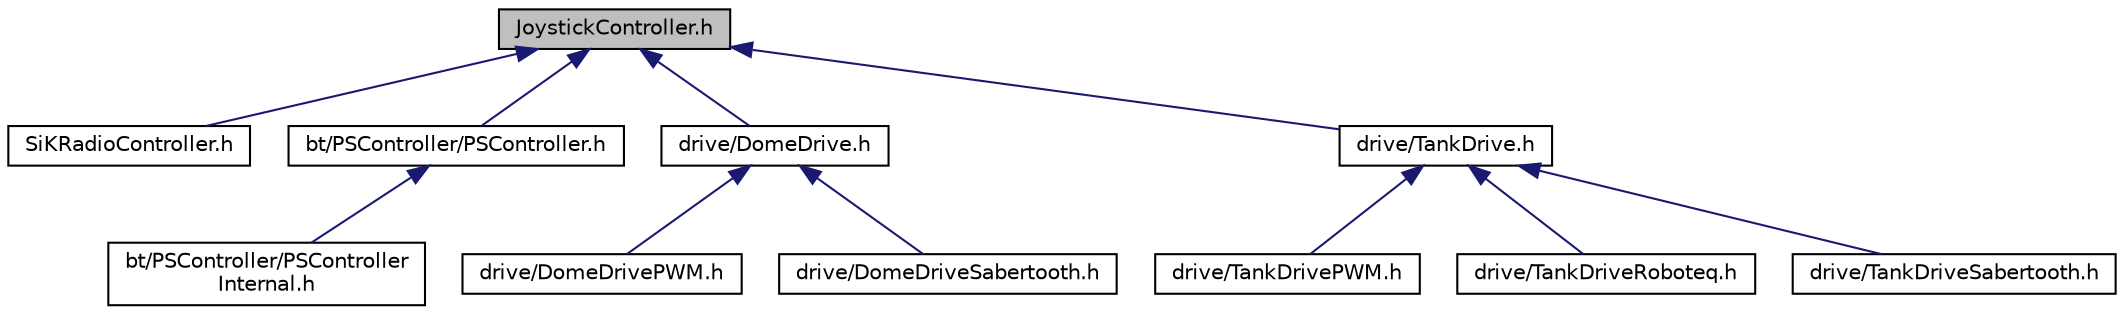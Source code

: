 digraph "JoystickController.h"
{
 // LATEX_PDF_SIZE
  edge [fontname="Helvetica",fontsize="10",labelfontname="Helvetica",labelfontsize="10"];
  node [fontname="Helvetica",fontsize="10",shape=record];
  Node1 [label="JoystickController.h",height=0.2,width=0.4,color="black", fillcolor="grey75", style="filled", fontcolor="black",tooltip=" "];
  Node1 -> Node2 [dir="back",color="midnightblue",fontsize="10",style="solid",fontname="Helvetica"];
  Node2 [label="SiKRadioController.h",height=0.2,width=0.4,color="black", fillcolor="white", style="filled",URL="$SiKRadioController_8h.html",tooltip=" "];
  Node1 -> Node3 [dir="back",color="midnightblue",fontsize="10",style="solid",fontname="Helvetica"];
  Node3 [label="bt/PSController/PSController.h",height=0.2,width=0.4,color="black", fillcolor="white", style="filled",URL="$PSController_8h.html",tooltip=" "];
  Node3 -> Node4 [dir="back",color="midnightblue",fontsize="10",style="solid",fontname="Helvetica"];
  Node4 [label="bt/PSController/PSController\lInternal.h",height=0.2,width=0.4,color="black", fillcolor="white", style="filled",URL="$PSControllerInternal_8h.html",tooltip=" "];
  Node1 -> Node5 [dir="back",color="midnightblue",fontsize="10",style="solid",fontname="Helvetica"];
  Node5 [label="drive/DomeDrive.h",height=0.2,width=0.4,color="black", fillcolor="white", style="filled",URL="$DomeDrive_8h.html",tooltip=" "];
  Node5 -> Node6 [dir="back",color="midnightblue",fontsize="10",style="solid",fontname="Helvetica"];
  Node6 [label="drive/DomeDrivePWM.h",height=0.2,width=0.4,color="black", fillcolor="white", style="filled",URL="$DomeDrivePWM_8h.html",tooltip=" "];
  Node5 -> Node7 [dir="back",color="midnightblue",fontsize="10",style="solid",fontname="Helvetica"];
  Node7 [label="drive/DomeDriveSabertooth.h",height=0.2,width=0.4,color="black", fillcolor="white", style="filled",URL="$DomeDriveSabertooth_8h.html",tooltip=" "];
  Node1 -> Node8 [dir="back",color="midnightblue",fontsize="10",style="solid",fontname="Helvetica"];
  Node8 [label="drive/TankDrive.h",height=0.2,width=0.4,color="black", fillcolor="white", style="filled",URL="$TankDrive_8h.html",tooltip=" "];
  Node8 -> Node9 [dir="back",color="midnightblue",fontsize="10",style="solid",fontname="Helvetica"];
  Node9 [label="drive/TankDrivePWM.h",height=0.2,width=0.4,color="black", fillcolor="white", style="filled",URL="$TankDrivePWM_8h.html",tooltip=" "];
  Node8 -> Node10 [dir="back",color="midnightblue",fontsize="10",style="solid",fontname="Helvetica"];
  Node10 [label="drive/TankDriveRoboteq.h",height=0.2,width=0.4,color="black", fillcolor="white", style="filled",URL="$TankDriveRoboteq_8h.html",tooltip=" "];
  Node8 -> Node11 [dir="back",color="midnightblue",fontsize="10",style="solid",fontname="Helvetica"];
  Node11 [label="drive/TankDriveSabertooth.h",height=0.2,width=0.4,color="black", fillcolor="white", style="filled",URL="$TankDriveSabertooth_8h.html",tooltip=" "];
}
